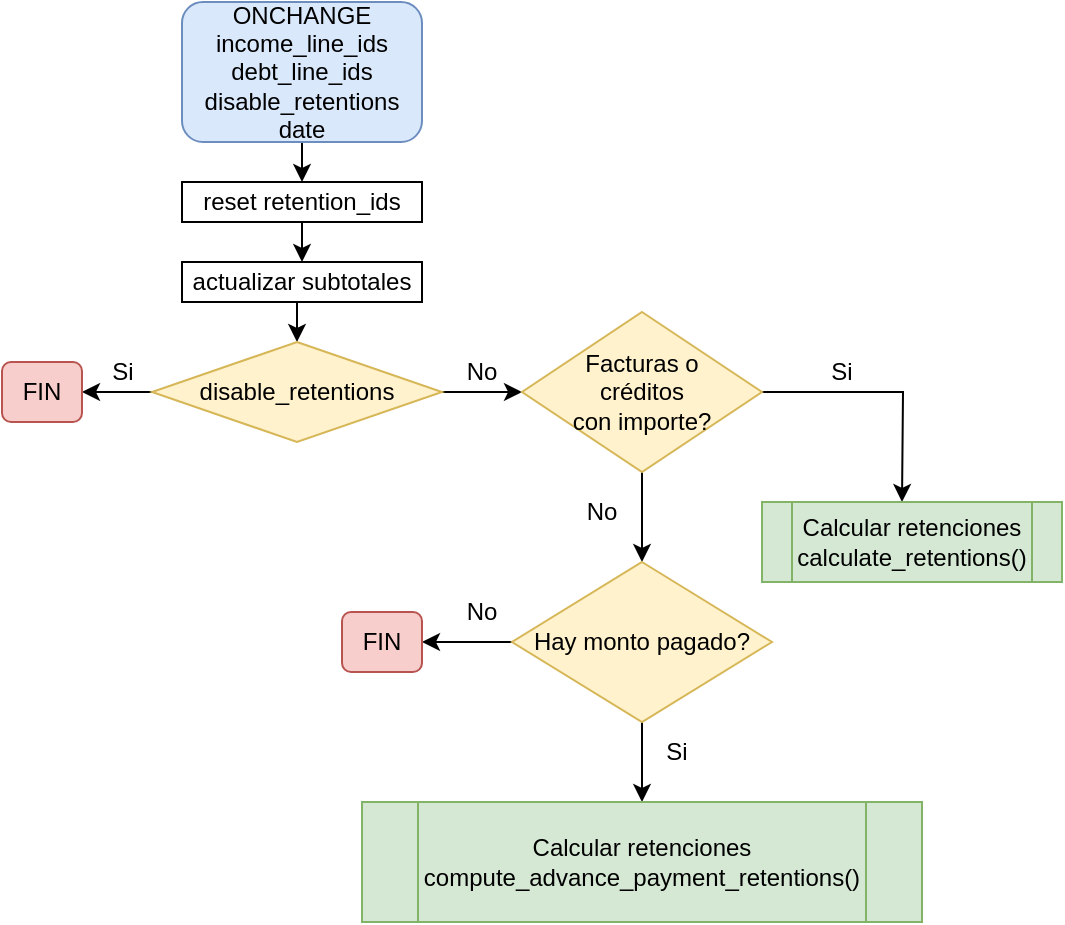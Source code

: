 <mxfile version="22.1.21" type="github">
  <diagram id="C5RBs43oDa-KdzZeNtuy" name="Page-1">
    <mxGraphModel dx="953" dy="547" grid="1" gridSize="10" guides="1" tooltips="1" connect="1" arrows="1" fold="1" page="1" pageScale="1" pageWidth="827" pageHeight="1169" math="0" shadow="0">
      <root>
        <mxCell id="WIyWlLk6GJQsqaUBKTNV-0" />
        <mxCell id="WIyWlLk6GJQsqaUBKTNV-1" parent="WIyWlLk6GJQsqaUBKTNV-0" />
        <mxCell id="tEx93BxJjGsDP-RT1TlA-2" style="edgeStyle=orthogonalEdgeStyle;rounded=0;orthogonalLoop=1;jettySize=auto;html=1;exitX=0.5;exitY=1;exitDx=0;exitDy=0;entryX=0.5;entryY=0;entryDx=0;entryDy=0;" edge="1" parent="WIyWlLk6GJQsqaUBKTNV-1">
          <mxGeometry relative="1" as="geometry">
            <mxPoint x="440" y="80" as="sourcePoint" />
            <mxPoint x="440" y="100" as="targetPoint" />
          </mxGeometry>
        </mxCell>
        <mxCell id="tEx93BxJjGsDP-RT1TlA-8" style="edgeStyle=orthogonalEdgeStyle;rounded=0;orthogonalLoop=1;jettySize=auto;html=1;exitX=0.5;exitY=1;exitDx=0;exitDy=0;entryX=0.5;entryY=0;entryDx=0;entryDy=0;" edge="1" parent="WIyWlLk6GJQsqaUBKTNV-1" source="tEx93BxJjGsDP-RT1TlA-4" target="tEx93BxJjGsDP-RT1TlA-5">
          <mxGeometry relative="1" as="geometry" />
        </mxCell>
        <mxCell id="tEx93BxJjGsDP-RT1TlA-4" value="reset retention_ids" style="rounded=0;whiteSpace=wrap;html=1;" vertex="1" parent="WIyWlLk6GJQsqaUBKTNV-1">
          <mxGeometry x="380" y="100" width="120" height="20" as="geometry" />
        </mxCell>
        <mxCell id="tEx93BxJjGsDP-RT1TlA-21" style="edgeStyle=orthogonalEdgeStyle;rounded=0;orthogonalLoop=1;jettySize=auto;html=1;exitX=0.5;exitY=1;exitDx=0;exitDy=0;entryX=0.5;entryY=0;entryDx=0;entryDy=0;" edge="1" parent="WIyWlLk6GJQsqaUBKTNV-1" source="tEx93BxJjGsDP-RT1TlA-5" target="tEx93BxJjGsDP-RT1TlA-9">
          <mxGeometry relative="1" as="geometry" />
        </mxCell>
        <mxCell id="tEx93BxJjGsDP-RT1TlA-5" value="actualizar subtotales" style="rounded=0;whiteSpace=wrap;html=1;" vertex="1" parent="WIyWlLk6GJQsqaUBKTNV-1">
          <mxGeometry x="380" y="140" width="120" height="20" as="geometry" />
        </mxCell>
        <mxCell id="tEx93BxJjGsDP-RT1TlA-12" style="edgeStyle=orthogonalEdgeStyle;rounded=0;orthogonalLoop=1;jettySize=auto;html=1;exitX=0;exitY=0.5;exitDx=0;exitDy=0;" edge="1" parent="WIyWlLk6GJQsqaUBKTNV-1" source="tEx93BxJjGsDP-RT1TlA-9" target="tEx93BxJjGsDP-RT1TlA-11">
          <mxGeometry relative="1" as="geometry">
            <Array as="points">
              <mxPoint x="340" y="205" />
              <mxPoint x="340" y="205" />
            </Array>
          </mxGeometry>
        </mxCell>
        <mxCell id="tEx93BxJjGsDP-RT1TlA-20" style="edgeStyle=orthogonalEdgeStyle;rounded=0;orthogonalLoop=1;jettySize=auto;html=1;exitX=1;exitY=0.5;exitDx=0;exitDy=0;entryX=0;entryY=0.5;entryDx=0;entryDy=0;" edge="1" parent="WIyWlLk6GJQsqaUBKTNV-1" source="tEx93BxJjGsDP-RT1TlA-9" target="tEx93BxJjGsDP-RT1TlA-15">
          <mxGeometry relative="1" as="geometry" />
        </mxCell>
        <mxCell id="tEx93BxJjGsDP-RT1TlA-9" value="disable_retentions" style="rhombus;whiteSpace=wrap;html=1;fillColor=#fff2cc;strokeColor=#d6b656;" vertex="1" parent="WIyWlLk6GJQsqaUBKTNV-1">
          <mxGeometry x="365" y="180" width="145" height="50" as="geometry" />
        </mxCell>
        <mxCell id="tEx93BxJjGsDP-RT1TlA-11" value="FIN" style="rounded=1;whiteSpace=wrap;html=1;fillColor=#f8cecc;strokeColor=#b85450;" vertex="1" parent="WIyWlLk6GJQsqaUBKTNV-1">
          <mxGeometry x="290" y="190" width="40" height="30" as="geometry" />
        </mxCell>
        <mxCell id="tEx93BxJjGsDP-RT1TlA-13" value="Si" style="text;html=1;align=center;verticalAlign=middle;resizable=0;points=[];autosize=1;strokeColor=none;fillColor=none;" vertex="1" parent="WIyWlLk6GJQsqaUBKTNV-1">
          <mxGeometry x="335" y="180" width="30" height="30" as="geometry" />
        </mxCell>
        <mxCell id="tEx93BxJjGsDP-RT1TlA-14" value="ONCHANGE&lt;br style=&quot;border-color: var(--border-color);&quot;&gt;&lt;span style=&quot;border-color: var(--border-color);&quot;&gt;income_line_ids&lt;/span&gt;&lt;br style=&quot;border-color: var(--border-color);&quot;&gt;&lt;span style=&quot;border-color: var(--border-color);&quot;&gt;debt_line_ids&lt;/span&gt;&lt;br style=&quot;border-color: var(--border-color);&quot;&gt;&lt;span style=&quot;border-color: var(--border-color);&quot;&gt;disable_retentions&lt;/span&gt;&lt;br style=&quot;border-color: var(--border-color);&quot;&gt;&lt;span style=&quot;border-color: var(--border-color);&quot;&gt;date&lt;/span&gt;" style="rounded=1;whiteSpace=wrap;html=1;fillColor=#dae8fc;strokeColor=#6c8ebf;" vertex="1" parent="WIyWlLk6GJQsqaUBKTNV-1">
          <mxGeometry x="380" y="10" width="120" height="70" as="geometry" />
        </mxCell>
        <mxCell id="tEx93BxJjGsDP-RT1TlA-23" style="edgeStyle=orthogonalEdgeStyle;rounded=0;orthogonalLoop=1;jettySize=auto;html=1;" edge="1" parent="WIyWlLk6GJQsqaUBKTNV-1" source="tEx93BxJjGsDP-RT1TlA-15">
          <mxGeometry relative="1" as="geometry">
            <mxPoint x="740" y="260" as="targetPoint" />
          </mxGeometry>
        </mxCell>
        <mxCell id="tEx93BxJjGsDP-RT1TlA-27" style="edgeStyle=orthogonalEdgeStyle;rounded=0;orthogonalLoop=1;jettySize=auto;html=1;" edge="1" parent="WIyWlLk6GJQsqaUBKTNV-1" source="tEx93BxJjGsDP-RT1TlA-15">
          <mxGeometry relative="1" as="geometry">
            <mxPoint x="610" y="290.0" as="targetPoint" />
          </mxGeometry>
        </mxCell>
        <mxCell id="tEx93BxJjGsDP-RT1TlA-15" value="Facturas o&lt;br&gt;créditos&lt;br&gt;con importe?" style="rhombus;whiteSpace=wrap;html=1;fillColor=#fff2cc;strokeColor=#d6b656;" vertex="1" parent="WIyWlLk6GJQsqaUBKTNV-1">
          <mxGeometry x="550" y="165" width="120" height="80" as="geometry" />
        </mxCell>
        <mxCell id="tEx93BxJjGsDP-RT1TlA-18" value="No" style="text;html=1;strokeColor=none;fillColor=none;align=center;verticalAlign=middle;whiteSpace=wrap;rounded=0;" vertex="1" parent="WIyWlLk6GJQsqaUBKTNV-1">
          <mxGeometry x="500" y="180" width="60" height="30" as="geometry" />
        </mxCell>
        <mxCell id="tEx93BxJjGsDP-RT1TlA-22" value="Calcular retenciones&lt;br&gt;calculate_retentions()" style="shape=process;whiteSpace=wrap;html=1;backgroundOutline=1;fillColor=#d5e8d4;strokeColor=#82b366;" vertex="1" parent="WIyWlLk6GJQsqaUBKTNV-1">
          <mxGeometry x="670" y="260" width="150" height="40" as="geometry" />
        </mxCell>
        <mxCell id="tEx93BxJjGsDP-RT1TlA-24" value="Si" style="text;html=1;strokeColor=none;fillColor=none;align=center;verticalAlign=middle;whiteSpace=wrap;rounded=0;" vertex="1" parent="WIyWlLk6GJQsqaUBKTNV-1">
          <mxGeometry x="680" y="187.5" width="60" height="15" as="geometry" />
        </mxCell>
        <mxCell id="tEx93BxJjGsDP-RT1TlA-31" style="edgeStyle=orthogonalEdgeStyle;rounded=0;orthogonalLoop=1;jettySize=auto;html=1;exitX=0.5;exitY=1;exitDx=0;exitDy=0;entryX=0.5;entryY=0;entryDx=0;entryDy=0;" edge="1" parent="WIyWlLk6GJQsqaUBKTNV-1" source="tEx93BxJjGsDP-RT1TlA-26" target="tEx93BxJjGsDP-RT1TlA-30">
          <mxGeometry relative="1" as="geometry" />
        </mxCell>
        <mxCell id="tEx93BxJjGsDP-RT1TlA-35" style="edgeStyle=orthogonalEdgeStyle;rounded=0;orthogonalLoop=1;jettySize=auto;html=1;exitX=0;exitY=0.5;exitDx=0;exitDy=0;entryX=1;entryY=0.5;entryDx=0;entryDy=0;" edge="1" parent="WIyWlLk6GJQsqaUBKTNV-1" source="tEx93BxJjGsDP-RT1TlA-26" target="tEx93BxJjGsDP-RT1TlA-34">
          <mxGeometry relative="1" as="geometry" />
        </mxCell>
        <mxCell id="tEx93BxJjGsDP-RT1TlA-26" value="Hay monto pagado?" style="rhombus;whiteSpace=wrap;html=1;fillColor=#fff2cc;strokeColor=#d6b656;" vertex="1" parent="WIyWlLk6GJQsqaUBKTNV-1">
          <mxGeometry x="545" y="290" width="130" height="80" as="geometry" />
        </mxCell>
        <mxCell id="tEx93BxJjGsDP-RT1TlA-28" value="No" style="text;html=1;strokeColor=none;fillColor=none;align=center;verticalAlign=middle;whiteSpace=wrap;rounded=0;" vertex="1" parent="WIyWlLk6GJQsqaUBKTNV-1">
          <mxGeometry x="560" y="250" width="60" height="30" as="geometry" />
        </mxCell>
        <mxCell id="tEx93BxJjGsDP-RT1TlA-30" value="Calcular retenciones&lt;br&gt;compute_advance_payment_retentions()" style="shape=process;whiteSpace=wrap;html=1;backgroundOutline=1;fillColor=#d5e8d4;strokeColor=#82b366;" vertex="1" parent="WIyWlLk6GJQsqaUBKTNV-1">
          <mxGeometry x="470" y="410" width="280" height="60" as="geometry" />
        </mxCell>
        <mxCell id="tEx93BxJjGsDP-RT1TlA-32" value="Si" style="text;html=1;strokeColor=none;fillColor=none;align=center;verticalAlign=middle;whiteSpace=wrap;rounded=0;" vertex="1" parent="WIyWlLk6GJQsqaUBKTNV-1">
          <mxGeometry x="610" y="370" width="35" height="30" as="geometry" />
        </mxCell>
        <mxCell id="tEx93BxJjGsDP-RT1TlA-34" value="FIN" style="rounded=1;whiteSpace=wrap;html=1;fillColor=#f8cecc;strokeColor=#b85450;" vertex="1" parent="WIyWlLk6GJQsqaUBKTNV-1">
          <mxGeometry x="460" y="315" width="40" height="30" as="geometry" />
        </mxCell>
        <mxCell id="tEx93BxJjGsDP-RT1TlA-36" value="No" style="text;html=1;strokeColor=none;fillColor=none;align=center;verticalAlign=middle;whiteSpace=wrap;rounded=0;" vertex="1" parent="WIyWlLk6GJQsqaUBKTNV-1">
          <mxGeometry x="500" y="300" width="60" height="30" as="geometry" />
        </mxCell>
      </root>
    </mxGraphModel>
  </diagram>
</mxfile>
